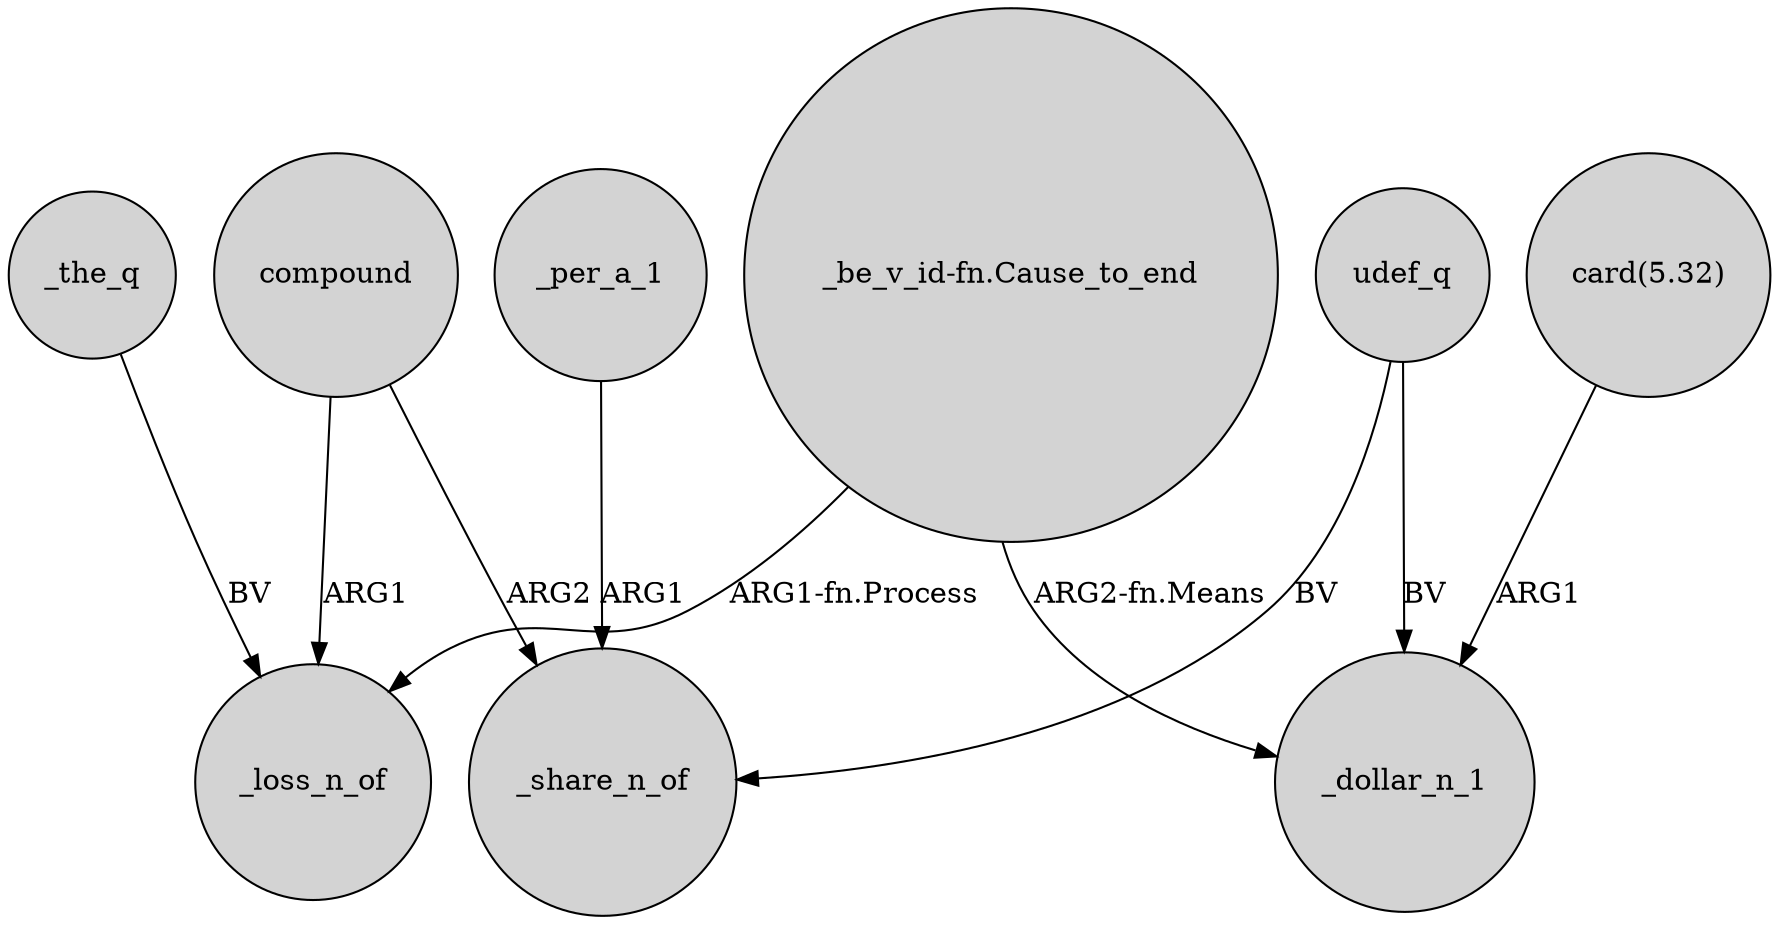 digraph {
	node [shape=circle style=filled]
	"_be_v_id-fn.Cause_to_end" -> _loss_n_of [label="ARG1-fn.Process"]
	udef_q -> _share_n_of [label=BV]
	udef_q -> _dollar_n_1 [label=BV]
	_per_a_1 -> _share_n_of [label=ARG1]
	"card(5.32)" -> _dollar_n_1 [label=ARG1]
	compound -> _share_n_of [label=ARG2]
	_the_q -> _loss_n_of [label=BV]
	compound -> _loss_n_of [label=ARG1]
	"_be_v_id-fn.Cause_to_end" -> _dollar_n_1 [label="ARG2-fn.Means"]
}
